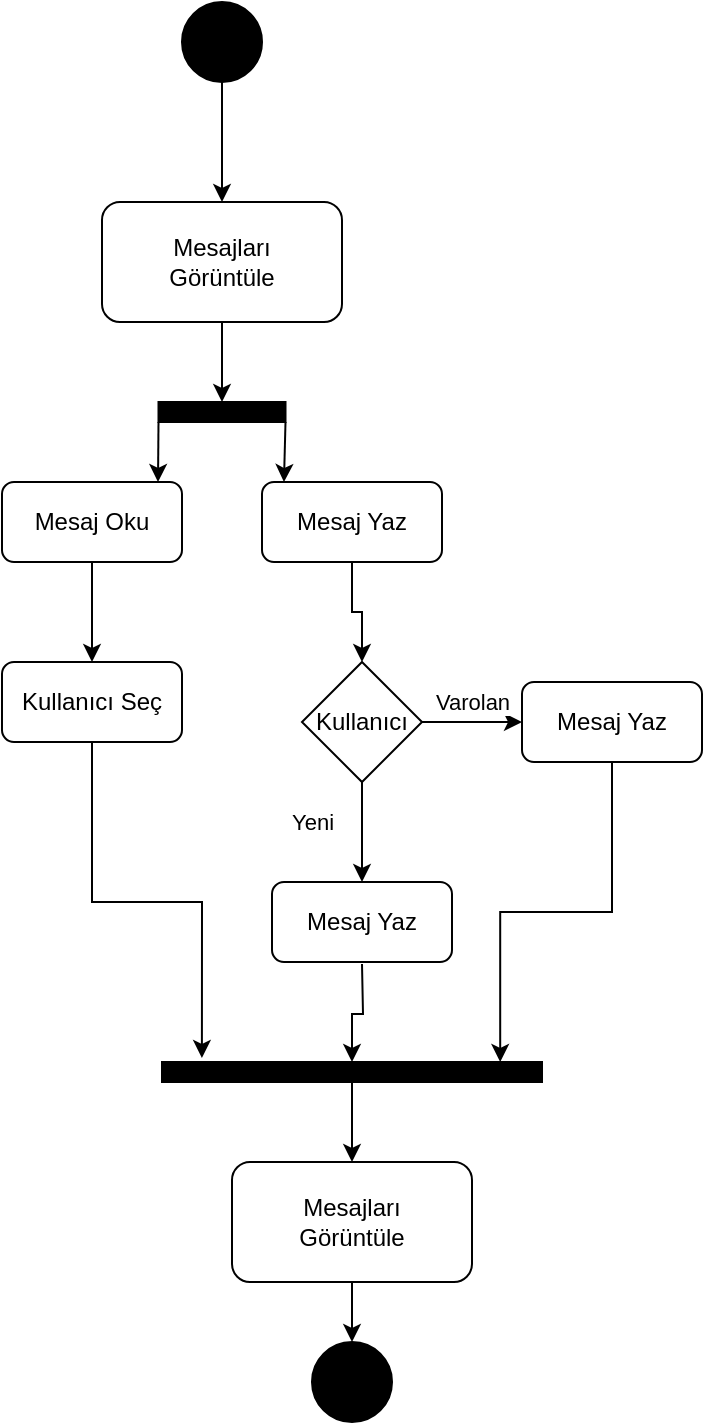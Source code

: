 <mxfile version="14.7.3" type="github">
  <diagram name="Page-1" id="0783ab3e-0a74-02c8-0abd-f7b4e66b4bec">
    <mxGraphModel dx="946" dy="645" grid="1" gridSize="10" guides="1" tooltips="1" connect="1" arrows="1" fold="1" page="1" pageScale="1" pageWidth="850" pageHeight="1100" background="none" math="0" shadow="0">
      <root>
        <mxCell id="0" />
        <mxCell id="1" parent="0" />
        <mxCell id="bbg8Lp6YEfKbnEey-BYv-2" style="edgeStyle=orthogonalEdgeStyle;curved=1;orthogonalLoop=1;jettySize=auto;html=1;exitX=0.5;exitY=1;exitDx=0;exitDy=0;entryX=0.5;entryY=0;entryDx=0;entryDy=0;strokeColor=#000000;" edge="1" parent="1" source="60571a20871a0731-4" target="bbg8Lp6YEfKbnEey-BYv-1">
          <mxGeometry relative="1" as="geometry" />
        </mxCell>
        <mxCell id="60571a20871a0731-4" value="" style="ellipse;whiteSpace=wrap;html=1;rounded=0;shadow=0;comic=0;labelBackgroundColor=none;strokeWidth=1;fillColor=#000000;fontFamily=Verdana;fontSize=12;align=center;" parent="1" vertex="1">
          <mxGeometry x="390" y="50" width="40" height="40" as="geometry" />
        </mxCell>
        <mxCell id="bbg8Lp6YEfKbnEey-BYv-5" style="edgeStyle=orthogonalEdgeStyle;curved=1;orthogonalLoop=1;jettySize=auto;html=1;exitX=0.5;exitY=1;exitDx=0;exitDy=0;entryX=0.5;entryY=0;entryDx=0;entryDy=0;strokeColor=#000000;" edge="1" parent="1" source="bbg8Lp6YEfKbnEey-BYv-1" target="bbg8Lp6YEfKbnEey-BYv-4">
          <mxGeometry relative="1" as="geometry" />
        </mxCell>
        <mxCell id="bbg8Lp6YEfKbnEey-BYv-1" value="Mesajları&lt;br&gt;Görüntüle" style="rounded=1;whiteSpace=wrap;html=1;" vertex="1" parent="1">
          <mxGeometry x="350" y="150" width="120" height="60" as="geometry" />
        </mxCell>
        <mxCell id="bbg8Lp6YEfKbnEey-BYv-6" style="edgeStyle=orthogonalEdgeStyle;curved=1;orthogonalLoop=1;jettySize=auto;html=1;exitX=0;exitY=1;exitDx=0;exitDy=0;strokeColor=#000000;" edge="1" parent="1" source="bbg8Lp6YEfKbnEey-BYv-4">
          <mxGeometry relative="1" as="geometry">
            <mxPoint x="378" y="290" as="targetPoint" />
          </mxGeometry>
        </mxCell>
        <mxCell id="bbg8Lp6YEfKbnEey-BYv-9" style="edgeStyle=orthogonalEdgeStyle;curved=1;orthogonalLoop=1;jettySize=auto;html=1;exitX=1;exitY=1;exitDx=0;exitDy=0;entryX=0.122;entryY=0;entryDx=0;entryDy=0;entryPerimeter=0;strokeColor=#000000;" edge="1" parent="1" source="bbg8Lp6YEfKbnEey-BYv-4" target="bbg8Lp6YEfKbnEey-BYv-8">
          <mxGeometry relative="1" as="geometry" />
        </mxCell>
        <mxCell id="bbg8Lp6YEfKbnEey-BYv-4" value="" style="whiteSpace=wrap;html=1;rounded=0;shadow=0;comic=0;labelBackgroundColor=none;strokeWidth=1;fontFamily=Verdana;fontSize=12;align=center;rotation=0;fillColor=#000000;" vertex="1" parent="1">
          <mxGeometry x="378.25" y="250" width="63.5" height="10" as="geometry" />
        </mxCell>
        <mxCell id="bbg8Lp6YEfKbnEey-BYv-11" style="edgeStyle=orthogonalEdgeStyle;curved=1;orthogonalLoop=1;jettySize=auto;html=1;exitX=0.5;exitY=1;exitDx=0;exitDy=0;strokeColor=#000000;" edge="1" parent="1" source="bbg8Lp6YEfKbnEey-BYv-7">
          <mxGeometry relative="1" as="geometry">
            <mxPoint x="345" y="380" as="targetPoint" />
          </mxGeometry>
        </mxCell>
        <mxCell id="bbg8Lp6YEfKbnEey-BYv-7" value="Mesaj Oku" style="rounded=1;whiteSpace=wrap;html=1;" vertex="1" parent="1">
          <mxGeometry x="300" y="290" width="90" height="40" as="geometry" />
        </mxCell>
        <mxCell id="bbg8Lp6YEfKbnEey-BYv-14" style="edgeStyle=orthogonalEdgeStyle;orthogonalLoop=1;jettySize=auto;html=1;exitX=0.5;exitY=1;exitDx=0;exitDy=0;entryX=0.5;entryY=0;entryDx=0;entryDy=0;strokeColor=#000000;rounded=0;" edge="1" parent="1" source="bbg8Lp6YEfKbnEey-BYv-8" target="bbg8Lp6YEfKbnEey-BYv-13">
          <mxGeometry relative="1" as="geometry" />
        </mxCell>
        <mxCell id="bbg8Lp6YEfKbnEey-BYv-8" value="Mesaj Yaz" style="rounded=1;whiteSpace=wrap;html=1;" vertex="1" parent="1">
          <mxGeometry x="430" y="290" width="90" height="40" as="geometry" />
        </mxCell>
        <mxCell id="bbg8Lp6YEfKbnEey-BYv-24" style="edgeStyle=orthogonalEdgeStyle;rounded=0;orthogonalLoop=1;jettySize=auto;html=1;exitX=0.5;exitY=1;exitDx=0;exitDy=0;entryX=0.105;entryY=-0.2;entryDx=0;entryDy=0;entryPerimeter=0;strokeColor=#000000;" edge="1" parent="1" source="bbg8Lp6YEfKbnEey-BYv-12" target="bbg8Lp6YEfKbnEey-BYv-20">
          <mxGeometry relative="1" as="geometry" />
        </mxCell>
        <mxCell id="bbg8Lp6YEfKbnEey-BYv-12" value="Kullanıcı Seç" style="rounded=1;whiteSpace=wrap;html=1;" vertex="1" parent="1">
          <mxGeometry x="300" y="380" width="90" height="40" as="geometry" />
        </mxCell>
        <mxCell id="bbg8Lp6YEfKbnEey-BYv-15" style="edgeStyle=orthogonalEdgeStyle;rounded=0;orthogonalLoop=1;jettySize=auto;html=1;exitX=1;exitY=0.5;exitDx=0;exitDy=0;strokeColor=#000000;" edge="1" parent="1" source="bbg8Lp6YEfKbnEey-BYv-13">
          <mxGeometry relative="1" as="geometry">
            <mxPoint x="560" y="410" as="targetPoint" />
          </mxGeometry>
        </mxCell>
        <mxCell id="bbg8Lp6YEfKbnEey-BYv-29" value="Varolan" style="edgeLabel;html=1;align=center;verticalAlign=middle;resizable=0;points=[];" vertex="1" connectable="0" parent="bbg8Lp6YEfKbnEey-BYv-15">
          <mxGeometry x="-0.32" y="4" relative="1" as="geometry">
            <mxPoint x="8" y="-6" as="offset" />
          </mxGeometry>
        </mxCell>
        <mxCell id="bbg8Lp6YEfKbnEey-BYv-17" style="edgeStyle=orthogonalEdgeStyle;rounded=0;orthogonalLoop=1;jettySize=auto;html=1;exitX=0.5;exitY=1;exitDx=0;exitDy=0;strokeColor=#000000;" edge="1" parent="1" source="bbg8Lp6YEfKbnEey-BYv-13">
          <mxGeometry relative="1" as="geometry">
            <mxPoint x="480" y="490" as="targetPoint" />
          </mxGeometry>
        </mxCell>
        <mxCell id="bbg8Lp6YEfKbnEey-BYv-30" value="Yeni" style="edgeLabel;html=1;align=center;verticalAlign=middle;resizable=0;points=[];" vertex="1" connectable="0" parent="bbg8Lp6YEfKbnEey-BYv-17">
          <mxGeometry x="-0.2" y="-3" relative="1" as="geometry">
            <mxPoint x="-22" as="offset" />
          </mxGeometry>
        </mxCell>
        <mxCell id="bbg8Lp6YEfKbnEey-BYv-13" value="Kullanıcı" style="rhombus;whiteSpace=wrap;html=1;" vertex="1" parent="1">
          <mxGeometry x="450" y="380" width="60" height="60" as="geometry" />
        </mxCell>
        <mxCell id="bbg8Lp6YEfKbnEey-BYv-19" style="edgeStyle=orthogonalEdgeStyle;rounded=0;orthogonalLoop=1;jettySize=auto;html=1;exitX=0.5;exitY=1;exitDx=0;exitDy=0;strokeColor=#000000;entryX=0.89;entryY=0;entryDx=0;entryDy=0;entryPerimeter=0;" edge="1" parent="1" source="bbg8Lp6YEfKbnEey-BYv-16" target="bbg8Lp6YEfKbnEey-BYv-20">
          <mxGeometry relative="1" as="geometry">
            <mxPoint x="560" y="580" as="targetPoint" />
          </mxGeometry>
        </mxCell>
        <mxCell id="bbg8Lp6YEfKbnEey-BYv-16" value="Mesaj Yaz" style="rounded=1;whiteSpace=wrap;html=1;" vertex="1" parent="1">
          <mxGeometry x="560" y="390" width="90" height="40" as="geometry" />
        </mxCell>
        <mxCell id="bbg8Lp6YEfKbnEey-BYv-21" style="edgeStyle=orthogonalEdgeStyle;rounded=0;orthogonalLoop=1;jettySize=auto;html=1;entryX=0.5;entryY=0;entryDx=0;entryDy=0;strokeColor=#000000;" edge="1" parent="1" target="bbg8Lp6YEfKbnEey-BYv-20">
          <mxGeometry relative="1" as="geometry">
            <mxPoint x="480" y="531" as="sourcePoint" />
          </mxGeometry>
        </mxCell>
        <mxCell id="bbg8Lp6YEfKbnEey-BYv-18" value="Mesaj Yaz" style="rounded=1;whiteSpace=wrap;html=1;" vertex="1" parent="1">
          <mxGeometry x="435" y="490" width="90" height="40" as="geometry" />
        </mxCell>
        <mxCell id="bbg8Lp6YEfKbnEey-BYv-25" style="edgeStyle=orthogonalEdgeStyle;rounded=0;orthogonalLoop=1;jettySize=auto;html=1;exitX=0.5;exitY=1;exitDx=0;exitDy=0;entryX=0.5;entryY=0;entryDx=0;entryDy=0;strokeColor=#000000;" edge="1" parent="1" source="bbg8Lp6YEfKbnEey-BYv-20">
          <mxGeometry relative="1" as="geometry">
            <mxPoint x="475" y="630" as="targetPoint" />
          </mxGeometry>
        </mxCell>
        <mxCell id="bbg8Lp6YEfKbnEey-BYv-20" value="" style="whiteSpace=wrap;html=1;rounded=0;shadow=0;comic=0;labelBackgroundColor=none;strokeWidth=1;fontFamily=Verdana;fontSize=12;align=center;rotation=0;fillColor=#000000;" vertex="1" parent="1">
          <mxGeometry x="380" y="580" width="190" height="10" as="geometry" />
        </mxCell>
        <mxCell id="bbg8Lp6YEfKbnEey-BYv-28" style="edgeStyle=orthogonalEdgeStyle;rounded=0;orthogonalLoop=1;jettySize=auto;html=1;exitX=0.5;exitY=1;exitDx=0;exitDy=0;entryX=0.5;entryY=0;entryDx=0;entryDy=0;strokeColor=#000000;" edge="1" parent="1" source="bbg8Lp6YEfKbnEey-BYv-26" target="bbg8Lp6YEfKbnEey-BYv-27">
          <mxGeometry relative="1" as="geometry" />
        </mxCell>
        <mxCell id="bbg8Lp6YEfKbnEey-BYv-26" value="Mesajları&lt;br&gt;Görüntüle" style="rounded=1;whiteSpace=wrap;html=1;" vertex="1" parent="1">
          <mxGeometry x="415" y="630" width="120" height="60" as="geometry" />
        </mxCell>
        <mxCell id="bbg8Lp6YEfKbnEey-BYv-27" value="" style="ellipse;whiteSpace=wrap;html=1;rounded=0;shadow=0;comic=0;labelBackgroundColor=none;strokeWidth=1;fillColor=#000000;fontFamily=Verdana;fontSize=12;align=center;" vertex="1" parent="1">
          <mxGeometry x="455" y="720" width="40" height="40" as="geometry" />
        </mxCell>
      </root>
    </mxGraphModel>
  </diagram>
</mxfile>
